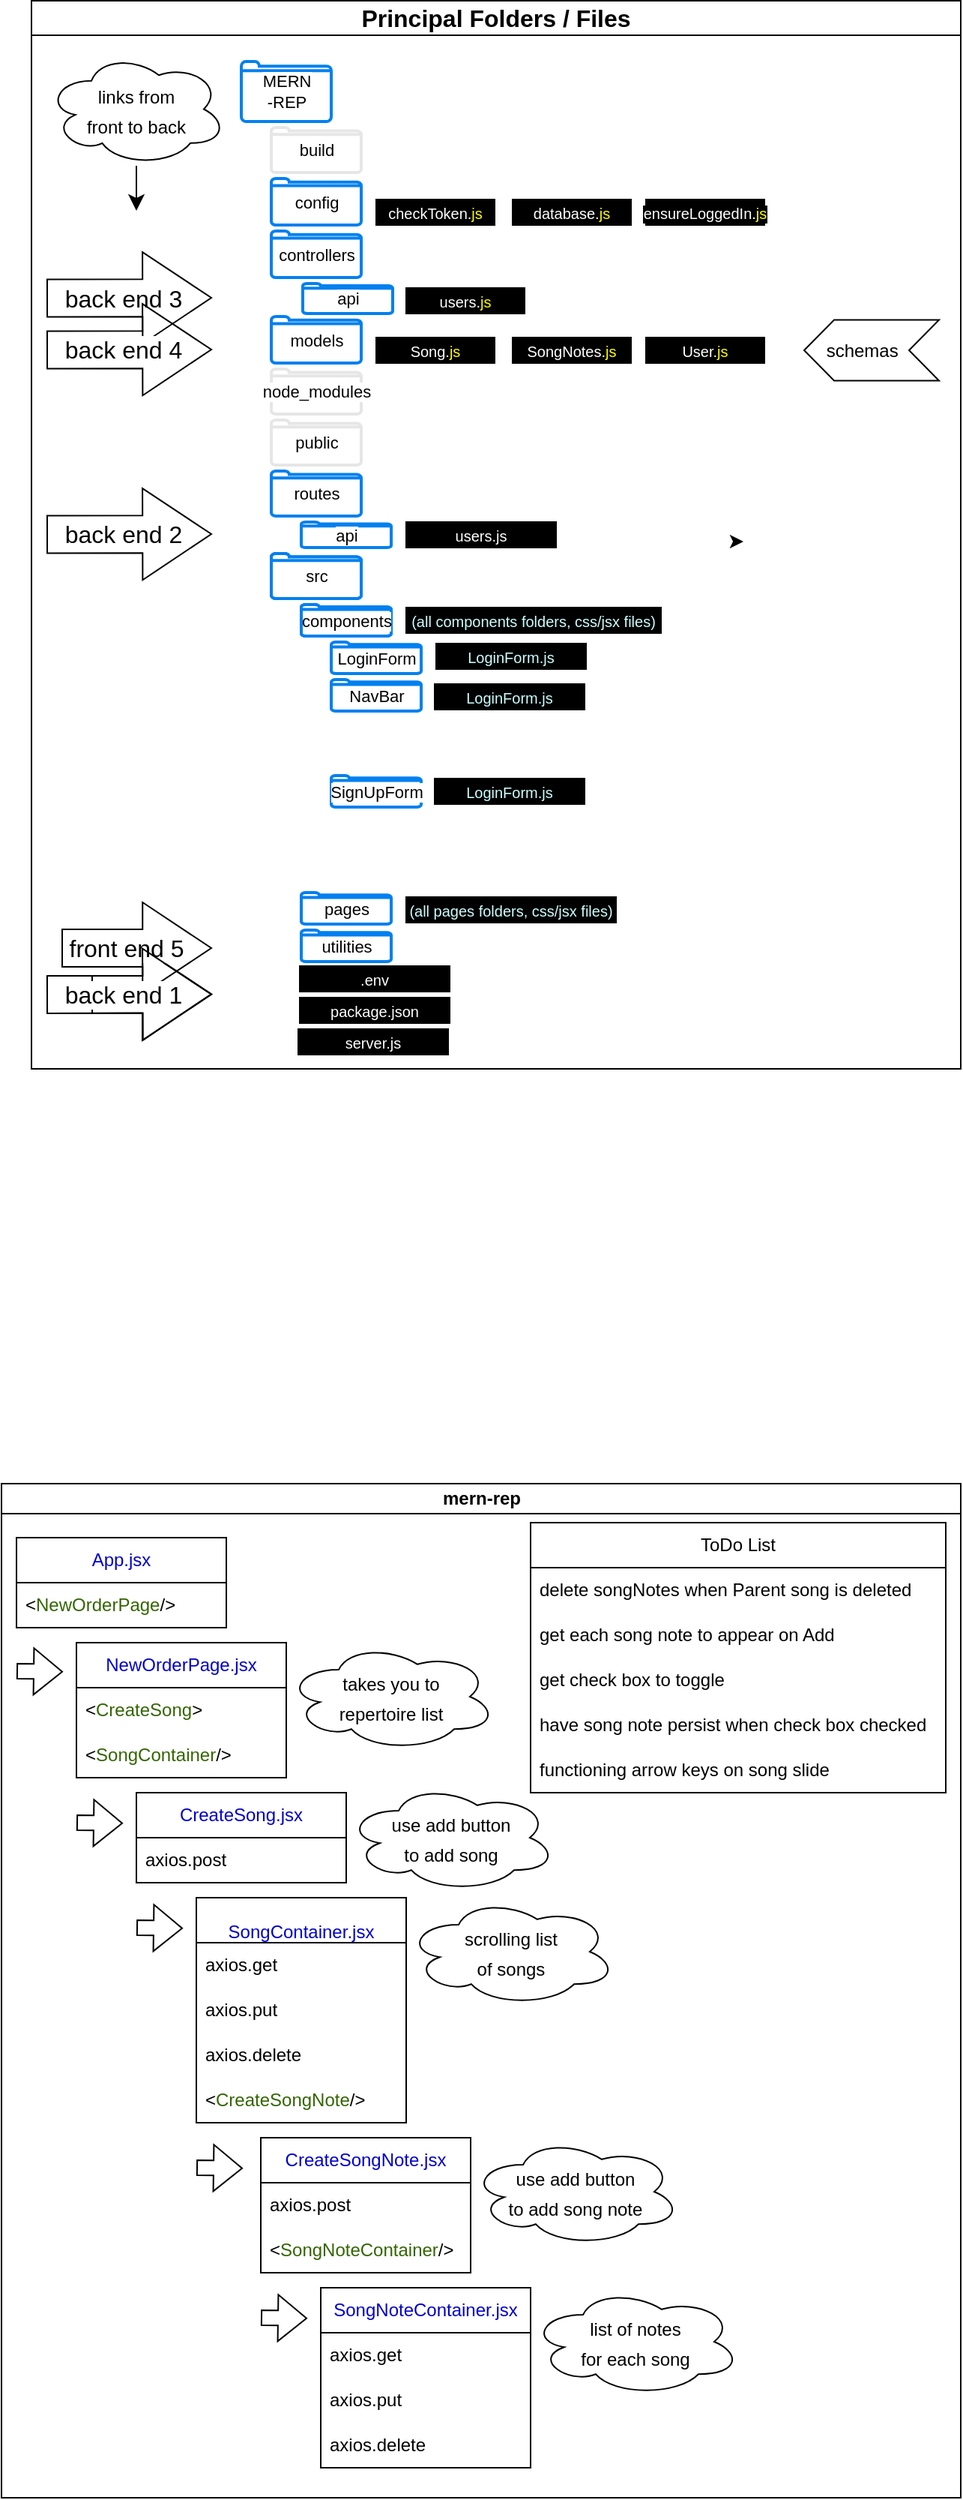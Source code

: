 <mxfile version="21.7.2" type="github">
  <diagram id="prtHgNgQTEPvFCAcTncT" name="Page-1">
    <mxGraphModel dx="1729" dy="1031" grid="1" gridSize="10" guides="1" tooltips="1" connect="1" arrows="1" fold="1" page="1" pageScale="1" pageWidth="827" pageHeight="1169" math="0" shadow="0">
      <root>
        <mxCell id="0" />
        <mxCell id="1" parent="0" />
        <mxCell id="ZUA0W-4StkhMuRzMiBck-1" value="config&lt;br style=&quot;font-size: 11px;&quot;&gt;" style="html=1;verticalLabelPosition=middle;align=center;labelBackgroundColor=#ffffff;verticalAlign=middle;strokeWidth=2;strokeColor=#0080F0;shadow=0;dashed=0;shape=mxgraph.ios7.icons.folder;labelPosition=center;fontSize=11;" parent="1" vertex="1">
          <mxGeometry x="-640" y="130" width="60" height="31" as="geometry" />
        </mxCell>
        <mxCell id="ZUA0W-4StkhMuRzMiBck-7" value="build" style="html=1;verticalLabelPosition=middle;align=center;labelBackgroundColor=#ffffff;verticalAlign=middle;strokeWidth=2;strokeColor=#E6E6E6;shadow=0;dashed=0;shape=mxgraph.ios7.icons.folder;labelPosition=center;labelBorderColor=none;fontSize=11;" parent="1" vertex="1">
          <mxGeometry x="-640" y="96" width="60" height="30" as="geometry" />
        </mxCell>
        <mxCell id="ZUA0W-4StkhMuRzMiBck-10" value="public" style="html=1;verticalLabelPosition=middle;align=center;labelBackgroundColor=#ffffff;verticalAlign=middle;strokeWidth=2;strokeColor=#E6E6E6;shadow=0;dashed=0;shape=mxgraph.ios7.icons.folder;labelPosition=center;fontSize=11;" parent="1" vertex="1">
          <mxGeometry x="-640" y="291" width="60" height="30" as="geometry" />
        </mxCell>
        <mxCell id="ZUA0W-4StkhMuRzMiBck-11" value="models" style="html=1;verticalLabelPosition=middle;align=center;labelBackgroundColor=#ffffff;verticalAlign=middle;strokeWidth=2;strokeColor=#0080F0;shadow=0;dashed=0;shape=mxgraph.ios7.icons.folder;labelPosition=center;fontSize=11;" parent="1" vertex="1">
          <mxGeometry x="-640" y="222" width="60" height="31" as="geometry" />
        </mxCell>
        <mxCell id="ZUA0W-4StkhMuRzMiBck-13" value="MERN&lt;br&gt;-REP" style="html=1;verticalLabelPosition=middle;align=center;labelBackgroundColor=#ffffff;verticalAlign=middle;strokeWidth=2;strokeColor=#0080F0;shadow=0;dashed=0;shape=mxgraph.ios7.icons.folder;labelPosition=center;fontSize=11;" parent="1" vertex="1">
          <mxGeometry x="-660" y="52" width="60" height="40" as="geometry" />
        </mxCell>
        <mxCell id="ZUA0W-4StkhMuRzMiBck-6" value="node_modules" style="html=1;verticalLabelPosition=middle;align=center;labelBackgroundColor=#ffffff;verticalAlign=middle;strokeWidth=2;strokeColor=#E6E6E6;shadow=0;dashed=0;shape=mxgraph.ios7.icons.folder;labelPosition=center;fontSize=11;" parent="1" vertex="1">
          <mxGeometry x="-640" y="257" width="60" height="30" as="geometry" />
        </mxCell>
        <mxCell id="ZUA0W-4StkhMuRzMiBck-8" value="routes" style="html=1;verticalLabelPosition=middle;align=center;labelBackgroundColor=#ffffff;verticalAlign=middle;strokeWidth=2;strokeColor=#0080F0;shadow=0;dashed=0;shape=mxgraph.ios7.icons.folder;labelPosition=center;fontSize=11;" parent="1" vertex="1">
          <mxGeometry x="-640" y="325" width="60" height="30" as="geometry" />
        </mxCell>
        <mxCell id="ZUA0W-4StkhMuRzMiBck-16" value="src" style="html=1;verticalLabelPosition=middle;align=center;labelBackgroundColor=#ffffff;verticalAlign=middle;strokeWidth=2;strokeColor=#0080F0;shadow=0;dashed=0;shape=mxgraph.ios7.icons.folder;labelPosition=center;fontSize=11;" parent="1" vertex="1">
          <mxGeometry x="-640" y="380" width="60" height="30" as="geometry" />
        </mxCell>
        <mxCell id="ZUA0W-4StkhMuRzMiBck-17" value="controllers" style="html=1;verticalLabelPosition=middle;align=center;labelBackgroundColor=#ffffff;verticalAlign=middle;strokeWidth=2;strokeColor=#0080F0;shadow=0;dashed=0;shape=mxgraph.ios7.icons.folder;labelPosition=center;fontSize=11;" parent="1" vertex="1">
          <mxGeometry x="-640" y="165" width="60" height="31" as="geometry" />
        </mxCell>
        <mxCell id="ZUA0W-4StkhMuRzMiBck-18" value="api" style="html=1;verticalLabelPosition=middle;align=center;labelBackgroundColor=#ffffff;verticalAlign=middle;strokeWidth=2;strokeColor=#0080F0;shadow=0;dashed=0;shape=mxgraph.ios7.icons.folder;labelPosition=center;fontSize=11;" parent="1" vertex="1">
          <mxGeometry x="-619" y="200" width="60" height="20" as="geometry" />
        </mxCell>
        <mxCell id="ZUA0W-4StkhMuRzMiBck-19" value="api" style="html=1;verticalLabelPosition=middle;align=center;labelBackgroundColor=#ffffff;verticalAlign=middle;strokeWidth=2;strokeColor=#0080F0;shadow=0;dashed=0;shape=mxgraph.ios7.icons.folder;labelPosition=center;fontSize=11;" parent="1" vertex="1">
          <mxGeometry x="-620" y="359" width="60" height="17" as="geometry" />
        </mxCell>
        <mxCell id="ZUA0W-4StkhMuRzMiBck-20" value="src" style="html=1;verticalLabelPosition=middle;align=center;labelBackgroundColor=#ffffff;verticalAlign=middle;strokeWidth=2;strokeColor=#0080F0;shadow=0;dashed=0;shape=mxgraph.ios7.icons.folder;labelPosition=center;fontSize=11;" parent="1" vertex="1">
          <mxGeometry x="-640" y="380" width="60" height="30" as="geometry" />
        </mxCell>
        <mxCell id="ZUA0W-4StkhMuRzMiBck-21" value="components" style="html=1;verticalLabelPosition=middle;align=center;labelBackgroundColor=#ffffff;verticalAlign=middle;strokeWidth=2;strokeColor=#0080F0;shadow=0;dashed=0;shape=mxgraph.ios7.icons.folder;labelPosition=center;fontSize=11;" parent="1" vertex="1">
          <mxGeometry x="-620" y="414" width="60" height="21" as="geometry" />
        </mxCell>
        <mxCell id="ZUA0W-4StkhMuRzMiBck-22" value="pages" style="html=1;verticalLabelPosition=middle;align=center;labelBackgroundColor=#ffffff;verticalAlign=middle;strokeWidth=2;strokeColor=#0080F0;shadow=0;dashed=0;shape=mxgraph.ios7.icons.folder;labelPosition=center;fontSize=11;" parent="1" vertex="1">
          <mxGeometry x="-620" y="606" width="60" height="21" as="geometry" />
        </mxCell>
        <mxCell id="ZUA0W-4StkhMuRzMiBck-23" value="utilities" style="html=1;verticalLabelPosition=middle;align=center;labelBackgroundColor=#ffffff;verticalAlign=middle;strokeWidth=2;strokeColor=#0080F0;shadow=0;dashed=0;shape=mxgraph.ios7.icons.folder;labelPosition=center;fontSize=11;" parent="1" vertex="1">
          <mxGeometry x="-620" y="631" width="60" height="21" as="geometry" />
        </mxCell>
        <mxCell id="ZUA0W-4StkhMuRzMiBck-30" value="checkToken.&lt;font color=&quot;#ffff00&quot;&gt;js&lt;/font&gt;" style="rounded=0;whiteSpace=wrap;html=1;fontSize=10;fontColor=#FFFFFF;labelBackgroundColor=#000000;fillColor=#000000;" parent="1" vertex="1">
          <mxGeometry x="-570" y="144" width="79" height="17" as="geometry" />
        </mxCell>
        <mxCell id="ZUA0W-4StkhMuRzMiBck-33" value="checkToken.&lt;font color=&quot;#ffff00&quot;&gt;js&lt;/font&gt;" style="rounded=0;whiteSpace=wrap;html=1;fontSize=10;fontColor=#FFFFFF;labelBackgroundColor=#000000;fillColor=#000000;" parent="1" vertex="1">
          <mxGeometry x="-570" y="144" width="79" height="17" as="geometry" />
        </mxCell>
        <mxCell id="ZUA0W-4StkhMuRzMiBck-34" value="Song.&lt;font color=&quot;#ffff00&quot;&gt;js&lt;/font&gt;" style="rounded=0;whiteSpace=wrap;html=1;fontSize=10;fontColor=#FFFFFF;labelBackgroundColor=#000000;fillColor=#000000;" parent="1" vertex="1">
          <mxGeometry x="-570" y="236" width="79" height="17" as="geometry" />
        </mxCell>
        <mxCell id="ZUA0W-4StkhMuRzMiBck-35" value="ensureLoggedIn.&lt;font color=&quot;#ffff00&quot;&gt;js&lt;/font&gt;" style="rounded=0;whiteSpace=wrap;html=1;fontSize=10;fontColor=#FFFFFF;labelBackgroundColor=#000000;fillColor=#000000;" parent="1" vertex="1">
          <mxGeometry x="-390" y="144" width="79" height="17" as="geometry" />
        </mxCell>
        <mxCell id="ZUA0W-4StkhMuRzMiBck-36" value="database.&lt;font color=&quot;#ffff00&quot;&gt;js&lt;/font&gt;" style="rounded=0;whiteSpace=wrap;html=1;fontSize=10;fontColor=#FFFFFF;labelBackgroundColor=#000000;fillColor=#000000;" parent="1" vertex="1">
          <mxGeometry x="-479" y="144" width="79" height="17" as="geometry" />
        </mxCell>
        <mxCell id="ZUA0W-4StkhMuRzMiBck-38" value="SongNotes.&lt;font color=&quot;#ffff00&quot;&gt;js&lt;/font&gt;" style="rounded=0;whiteSpace=wrap;html=1;fontSize=10;fontColor=#FFFFFF;labelBackgroundColor=#000000;fillColor=#000000;" parent="1" vertex="1">
          <mxGeometry x="-479" y="236" width="79" height="17" as="geometry" />
        </mxCell>
        <mxCell id="ZUA0W-4StkhMuRzMiBck-39" value="schemas&amp;nbsp; &amp;nbsp;&amp;nbsp;" style="shape=step;perimeter=stepPerimeter;whiteSpace=wrap;html=1;fixedSize=1;direction=west;" parent="1" vertex="1">
          <mxGeometry x="-284.5" y="224.25" width="90" height="40.5" as="geometry" />
        </mxCell>
        <mxCell id="ZUA0W-4StkhMuRzMiBck-40" value="users.&lt;font color=&quot;#ffff00&quot;&gt;js&lt;/font&gt;" style="rounded=0;whiteSpace=wrap;html=1;fontSize=10;fontColor=#FFFFFF;labelBackgroundColor=#000000;fillColor=#000000;" parent="1" vertex="1">
          <mxGeometry x="-550" y="203" width="79" height="17" as="geometry" />
        </mxCell>
        <mxCell id="bgRoYJ5HiotTTFX9SD88-1" value="src" style="html=1;verticalLabelPosition=middle;align=center;labelBackgroundColor=#ffffff;verticalAlign=middle;strokeWidth=2;strokeColor=#0080F0;shadow=0;dashed=0;shape=mxgraph.ios7.icons.folder;labelPosition=center;fontSize=11;" parent="1" vertex="1">
          <mxGeometry x="-640" y="380" width="60" height="30" as="geometry" />
        </mxCell>
        <mxCell id="bgRoYJ5HiotTTFX9SD88-5" value="User.&lt;font color=&quot;#ffff00&quot;&gt;js&lt;/font&gt;" style="rounded=0;whiteSpace=wrap;html=1;fontSize=10;fontColor=#FFFFFF;labelBackgroundColor=#000000;fillColor=#000000;" parent="1" vertex="1">
          <mxGeometry x="-390" y="236" width="79" height="17" as="geometry" />
        </mxCell>
        <mxCell id="bgRoYJ5HiotTTFX9SD88-13" style="edgeStyle=orthogonalEdgeStyle;rounded=0;orthogonalLoop=1;jettySize=auto;html=1;exitX=1;exitY=1;exitDx=0;exitDy=0;" parent="1" edge="1">
          <mxGeometry relative="1" as="geometry">
            <mxPoint x="-331.0" y="372" as="sourcePoint" />
            <mxPoint x="-325.0" y="372" as="targetPoint" />
          </mxGeometry>
        </mxCell>
        <mxCell id="bgRoYJ5HiotTTFX9SD88-26" value="(all components folders, css/jsx files)" style="rounded=0;whiteSpace=wrap;html=1;fontSize=10;fontColor=#CCFFFF;labelBackgroundColor=#000000;fillColor=#000000;" parent="1" vertex="1">
          <mxGeometry x="-550" y="416" width="170" height="17" as="geometry" />
        </mxCell>
        <mxCell id="DboayZRuPOaU90iK0Edl-110" value="components" style="html=1;verticalLabelPosition=middle;align=center;labelBackgroundColor=#ffffff;verticalAlign=middle;strokeWidth=2;strokeColor=#0080F0;shadow=0;dashed=0;shape=mxgraph.ios7.icons.folder;labelPosition=center;fontSize=11;" parent="1" vertex="1">
          <mxGeometry x="-620" y="414" width="60" height="21" as="geometry" />
        </mxCell>
        <mxCell id="DboayZRuPOaU90iK0Edl-111" value="LoginForm" style="html=1;verticalLabelPosition=middle;align=center;labelBackgroundColor=#ffffff;verticalAlign=middle;strokeWidth=2;strokeColor=#0080F0;shadow=0;dashed=0;shape=mxgraph.ios7.icons.folder;labelPosition=center;fontSize=11;" parent="1" vertex="1">
          <mxGeometry x="-600" y="439" width="60" height="21" as="geometry" />
        </mxCell>
        <mxCell id="m-XJX8wN_ZkhcIlFgh_v-2" value="&lt;font color=&quot;#ffffff&quot;&gt;package.json&lt;/font&gt;" style="rounded=0;whiteSpace=wrap;html=1;fontSize=10;fontColor=#CCFFFF;labelBackgroundColor=#000000;fillColor=#000000;" vertex="1" parent="1">
          <mxGeometry x="-621" y="676" width="100" height="17" as="geometry" />
        </mxCell>
        <mxCell id="m-XJX8wN_ZkhcIlFgh_v-4" value="" style="shape=flexArrow;endArrow=classic;html=1;rounded=0;fontSize=12;startSize=8;endSize=14.96;curved=1;endWidth=35;width=25;" edge="1" parent="1">
          <mxGeometry width="50" height="50" relative="1" as="geometry">
            <mxPoint x="-760" y="674" as="sourcePoint" />
            <mxPoint x="-679.5" y="673.75" as="targetPoint" />
            <Array as="points" />
          </mxGeometry>
        </mxCell>
        <mxCell id="m-XJX8wN_ZkhcIlFgh_v-5" value="1" style="edgeLabel;html=1;align=center;verticalAlign=middle;resizable=0;points=[];fontSize=16;" vertex="1" connectable="0" parent="m-XJX8wN_ZkhcIlFgh_v-4">
          <mxGeometry x="0.261" y="3" relative="1" as="geometry">
            <mxPoint x="-1" y="3" as="offset" />
          </mxGeometry>
        </mxCell>
        <mxCell id="m-XJX8wN_ZkhcIlFgh_v-6" value="&lt;font color=&quot;#ffffff&quot;&gt;users.js&lt;/font&gt;" style="rounded=0;whiteSpace=wrap;html=1;fontSize=10;fontColor=#CCFFFF;labelBackgroundColor=#000000;fillColor=#000000;" vertex="1" parent="1">
          <mxGeometry x="-550" y="359" width="100" height="17" as="geometry" />
        </mxCell>
        <mxCell id="m-XJX8wN_ZkhcIlFgh_v-7" value="" style="shape=flexArrow;endArrow=classic;html=1;rounded=0;fontSize=12;startSize=8;endSize=14.96;curved=1;endWidth=35;width=25;" edge="1" parent="1">
          <mxGeometry width="50" height="50" relative="1" as="geometry">
            <mxPoint x="-790" y="674" as="sourcePoint" />
            <mxPoint x="-679.5" y="673.75" as="targetPoint" />
            <Array as="points" />
          </mxGeometry>
        </mxCell>
        <mxCell id="m-XJX8wN_ZkhcIlFgh_v-8" value="back end 1" style="edgeLabel;html=1;align=center;verticalAlign=middle;resizable=0;points=[];fontSize=16;" vertex="1" connectable="0" parent="m-XJX8wN_ZkhcIlFgh_v-7">
          <mxGeometry x="0.261" y="3" relative="1" as="geometry">
            <mxPoint x="-19" y="3" as="offset" />
          </mxGeometry>
        </mxCell>
        <mxCell id="m-XJX8wN_ZkhcIlFgh_v-15" value="" style="shape=flexArrow;endArrow=classic;html=1;rounded=0;fontSize=12;startSize=8;endSize=14.96;curved=1;endWidth=35;width=25;" edge="1" parent="1">
          <mxGeometry width="50" height="50" relative="1" as="geometry">
            <mxPoint x="-780" y="643" as="sourcePoint" />
            <mxPoint x="-679.5" y="643" as="targetPoint" />
            <Array as="points" />
          </mxGeometry>
        </mxCell>
        <mxCell id="m-XJX8wN_ZkhcIlFgh_v-16" value="front end 5" style="edgeLabel;html=1;align=center;verticalAlign=middle;resizable=0;points=[];fontSize=16;" vertex="1" connectable="0" parent="m-XJX8wN_ZkhcIlFgh_v-15">
          <mxGeometry x="0.261" y="3" relative="1" as="geometry">
            <mxPoint x="-21" y="3" as="offset" />
          </mxGeometry>
        </mxCell>
        <mxCell id="m-XJX8wN_ZkhcIlFgh_v-56" value="mern-rep" style="swimlane;html=1;startSize=20;horizontal=1;containerType=tree;glass=0;" vertex="1" parent="1">
          <mxGeometry x="-820" y="1000" width="640" height="676" as="geometry" />
        </mxCell>
        <mxCell id="m-XJX8wN_ZkhcIlFgh_v-57" value="&lt;font color=&quot;#0000cc&quot;&gt;CreateSongNote.jsx&lt;/font&gt;" style="swimlane;fontStyle=0;childLayout=stackLayout;horizontal=1;startSize=30;horizontalStack=0;resizeParent=1;resizeParentMax=0;resizeLast=0;collapsible=1;marginBottom=0;whiteSpace=wrap;html=1;" vertex="1" parent="m-XJX8wN_ZkhcIlFgh_v-56">
          <mxGeometry x="173" y="436" width="140" height="90" as="geometry" />
        </mxCell>
        <mxCell id="m-XJX8wN_ZkhcIlFgh_v-58" value="axios.post&amp;nbsp;" style="text;strokeColor=none;fillColor=none;align=left;verticalAlign=middle;spacingLeft=4;spacingRight=4;overflow=hidden;points=[[0,0.5],[1,0.5]];portConstraint=eastwest;rotatable=0;whiteSpace=wrap;html=1;" vertex="1" parent="m-XJX8wN_ZkhcIlFgh_v-57">
          <mxGeometry y="30" width="140" height="30" as="geometry" />
        </mxCell>
        <mxCell id="m-XJX8wN_ZkhcIlFgh_v-59" value="&amp;lt;&lt;font style=&quot;border-color: var(--border-color);&quot; color=&quot;#336600&quot;&gt;SongNoteContainer&lt;/font&gt;/&amp;gt;" style="text;strokeColor=none;fillColor=none;align=left;verticalAlign=middle;spacingLeft=4;spacingRight=4;overflow=hidden;points=[[0,0.5],[1,0.5]];portConstraint=eastwest;rotatable=0;whiteSpace=wrap;html=1;" vertex="1" parent="m-XJX8wN_ZkhcIlFgh_v-57">
          <mxGeometry y="60" width="140" height="30" as="geometry" />
        </mxCell>
        <mxCell id="m-XJX8wN_ZkhcIlFgh_v-67" value="&lt;font color=&quot;#0000cc&quot;&gt;NewOrderPage.jsx&lt;/font&gt;" style="swimlane;fontStyle=0;childLayout=stackLayout;horizontal=1;startSize=30;horizontalStack=0;resizeParent=1;resizeParentMax=0;resizeLast=0;collapsible=1;marginBottom=0;whiteSpace=wrap;html=1;" vertex="1" parent="m-XJX8wN_ZkhcIlFgh_v-56">
          <mxGeometry x="50" y="106" width="140" height="90" as="geometry" />
        </mxCell>
        <mxCell id="m-XJX8wN_ZkhcIlFgh_v-68" value="&amp;lt;&lt;font style=&quot;border-color: var(--border-color);&quot; color=&quot;#336600&quot;&gt;CreateSong&lt;/font&gt;&amp;gt;" style="text;strokeColor=none;fillColor=none;align=left;verticalAlign=middle;spacingLeft=4;spacingRight=4;overflow=hidden;points=[[0,0.5],[1,0.5]];portConstraint=eastwest;rotatable=0;whiteSpace=wrap;html=1;" vertex="1" parent="m-XJX8wN_ZkhcIlFgh_v-67">
          <mxGeometry y="30" width="140" height="30" as="geometry" />
        </mxCell>
        <mxCell id="m-XJX8wN_ZkhcIlFgh_v-69" value="&amp;lt;&lt;font style=&quot;border-color: var(--border-color);&quot; color=&quot;#336600&quot;&gt;SongContainer&lt;/font&gt;/&amp;gt;" style="text;strokeColor=none;fillColor=none;align=left;verticalAlign=middle;spacingLeft=4;spacingRight=4;overflow=hidden;points=[[0,0.5],[1,0.5]];portConstraint=eastwest;rotatable=0;whiteSpace=wrap;html=1;" vertex="1" parent="m-XJX8wN_ZkhcIlFgh_v-67">
          <mxGeometry y="60" width="140" height="30" as="geometry" />
        </mxCell>
        <mxCell id="m-XJX8wN_ZkhcIlFgh_v-71" value="&lt;font color=&quot;#0000cc&quot;&gt;App.jsx&lt;/font&gt;" style="swimlane;fontStyle=0;childLayout=stackLayout;horizontal=1;startSize=30;horizontalStack=0;resizeParent=1;resizeParentMax=0;resizeLast=0;collapsible=1;marginBottom=0;whiteSpace=wrap;html=1;" vertex="1" parent="m-XJX8wN_ZkhcIlFgh_v-56">
          <mxGeometry x="10" y="36" width="140" height="60" as="geometry" />
        </mxCell>
        <mxCell id="m-XJX8wN_ZkhcIlFgh_v-72" value="&amp;lt;&lt;font style=&quot;border-color: var(--border-color);&quot; color=&quot;#336600&quot;&gt;NewOrderPage&lt;/font&gt;/&amp;gt;" style="text;strokeColor=none;fillColor=none;align=left;verticalAlign=middle;spacingLeft=4;spacingRight=4;overflow=hidden;points=[[0,0.5],[1,0.5]];portConstraint=eastwest;rotatable=0;whiteSpace=wrap;html=1;" vertex="1" parent="m-XJX8wN_ZkhcIlFgh_v-71">
          <mxGeometry y="30" width="140" height="30" as="geometry" />
        </mxCell>
        <mxCell id="m-XJX8wN_ZkhcIlFgh_v-74" value="" style="shape=flexArrow;endArrow=classic;html=1;rounded=0;" edge="1" parent="m-XJX8wN_ZkhcIlFgh_v-56">
          <mxGeometry width="50" height="50" relative="1" as="geometry">
            <mxPoint x="10" y="125" as="sourcePoint" />
            <mxPoint x="41" y="125.42" as="targetPoint" />
          </mxGeometry>
        </mxCell>
        <mxCell id="m-XJX8wN_ZkhcIlFgh_v-73" value="" style="shape=flexArrow;endArrow=classic;html=1;rounded=0;" edge="1" parent="m-XJX8wN_ZkhcIlFgh_v-56">
          <mxGeometry width="50" height="50" relative="1" as="geometry">
            <mxPoint x="50" y="226" as="sourcePoint" />
            <mxPoint x="81" y="226.42" as="targetPoint" />
          </mxGeometry>
        </mxCell>
        <mxCell id="m-XJX8wN_ZkhcIlFgh_v-65" value="&lt;font color=&quot;#0000cc&quot;&gt;CreateSong.jsx&lt;/font&gt;" style="swimlane;fontStyle=0;childLayout=stackLayout;horizontal=1;startSize=30;horizontalStack=0;resizeParent=1;resizeParentMax=0;resizeLast=0;collapsible=1;marginBottom=0;whiteSpace=wrap;html=1;" vertex="1" parent="m-XJX8wN_ZkhcIlFgh_v-56">
          <mxGeometry x="90" y="206" width="140" height="60" as="geometry" />
        </mxCell>
        <mxCell id="m-XJX8wN_ZkhcIlFgh_v-66" value="axios.post&amp;nbsp;" style="text;strokeColor=none;fillColor=none;align=left;verticalAlign=middle;spacingLeft=4;spacingRight=4;overflow=hidden;points=[[0,0.5],[1,0.5]];portConstraint=eastwest;rotatable=0;whiteSpace=wrap;html=1;" vertex="1" parent="m-XJX8wN_ZkhcIlFgh_v-65">
          <mxGeometry y="30" width="140" height="30" as="geometry" />
        </mxCell>
        <mxCell id="m-XJX8wN_ZkhcIlFgh_v-60" value="&lt;font color=&quot;#0000cc&quot;&gt;&lt;br&gt;SongContainer.jsx&lt;/font&gt;" style="swimlane;fontStyle=0;childLayout=stackLayout;horizontal=1;startSize=30;horizontalStack=0;resizeParent=1;resizeParentMax=0;resizeLast=0;collapsible=1;marginBottom=0;whiteSpace=wrap;html=1;" vertex="1" parent="m-XJX8wN_ZkhcIlFgh_v-56">
          <mxGeometry x="130" y="276" width="140" height="150" as="geometry" />
        </mxCell>
        <mxCell id="m-XJX8wN_ZkhcIlFgh_v-61" value="axios.get" style="text;strokeColor=none;fillColor=none;align=left;verticalAlign=middle;spacingLeft=4;spacingRight=4;overflow=hidden;points=[[0,0.5],[1,0.5]];portConstraint=eastwest;rotatable=0;whiteSpace=wrap;html=1;" vertex="1" parent="m-XJX8wN_ZkhcIlFgh_v-60">
          <mxGeometry y="30" width="140" height="30" as="geometry" />
        </mxCell>
        <mxCell id="m-XJX8wN_ZkhcIlFgh_v-62" value="axios.put" style="text;strokeColor=none;fillColor=none;align=left;verticalAlign=middle;spacingLeft=4;spacingRight=4;overflow=hidden;points=[[0,0.5],[1,0.5]];portConstraint=eastwest;rotatable=0;whiteSpace=wrap;html=1;" vertex="1" parent="m-XJX8wN_ZkhcIlFgh_v-60">
          <mxGeometry y="60" width="140" height="30" as="geometry" />
        </mxCell>
        <mxCell id="m-XJX8wN_ZkhcIlFgh_v-63" value="axios.delete" style="text;strokeColor=none;fillColor=none;align=left;verticalAlign=middle;spacingLeft=4;spacingRight=4;overflow=hidden;points=[[0,0.5],[1,0.5]];portConstraint=eastwest;rotatable=0;whiteSpace=wrap;html=1;" vertex="1" parent="m-XJX8wN_ZkhcIlFgh_v-60">
          <mxGeometry y="90" width="140" height="30" as="geometry" />
        </mxCell>
        <mxCell id="m-XJX8wN_ZkhcIlFgh_v-64" value="&amp;lt;&lt;font color=&quot;#336600&quot;&gt;CreateSongNote&lt;/font&gt;/&amp;gt;" style="text;strokeColor=none;fillColor=none;align=left;verticalAlign=middle;spacingLeft=4;spacingRight=4;overflow=hidden;points=[[0,0.5],[1,0.5]];portConstraint=eastwest;rotatable=0;whiteSpace=wrap;html=1;" vertex="1" parent="m-XJX8wN_ZkhcIlFgh_v-60">
          <mxGeometry y="120" width="140" height="30" as="geometry" />
        </mxCell>
        <mxCell id="m-XJX8wN_ZkhcIlFgh_v-77" value="" style="shape=flexArrow;endArrow=classic;html=1;rounded=0;" edge="1" parent="m-XJX8wN_ZkhcIlFgh_v-56">
          <mxGeometry width="50" height="50" relative="1" as="geometry">
            <mxPoint x="90" y="296" as="sourcePoint" />
            <mxPoint x="121" y="296.42" as="targetPoint" />
          </mxGeometry>
        </mxCell>
        <mxCell id="m-XJX8wN_ZkhcIlFgh_v-76" value="" style="shape=flexArrow;endArrow=classic;html=1;rounded=0;" edge="1" parent="m-XJX8wN_ZkhcIlFgh_v-56">
          <mxGeometry width="50" height="50" relative="1" as="geometry">
            <mxPoint x="130" y="456" as="sourcePoint" />
            <mxPoint x="161" y="456.42" as="targetPoint" />
          </mxGeometry>
        </mxCell>
        <mxCell id="m-XJX8wN_ZkhcIlFgh_v-82" value="&lt;font color=&quot;#0000cc&quot;&gt;SongNoteContainer.jsx&lt;/font&gt;" style="swimlane;fontStyle=0;childLayout=stackLayout;horizontal=1;startSize=30;horizontalStack=0;resizeParent=1;resizeParentMax=0;resizeLast=0;collapsible=1;marginBottom=0;whiteSpace=wrap;html=1;" vertex="1" parent="m-XJX8wN_ZkhcIlFgh_v-56">
          <mxGeometry x="213" y="536" width="140" height="120" as="geometry" />
        </mxCell>
        <mxCell id="m-XJX8wN_ZkhcIlFgh_v-83" value="axios.get" style="text;strokeColor=none;fillColor=none;align=left;verticalAlign=middle;spacingLeft=4;spacingRight=4;overflow=hidden;points=[[0,0.5],[1,0.5]];portConstraint=eastwest;rotatable=0;whiteSpace=wrap;html=1;" vertex="1" parent="m-XJX8wN_ZkhcIlFgh_v-82">
          <mxGeometry y="30" width="140" height="30" as="geometry" />
        </mxCell>
        <mxCell id="m-XJX8wN_ZkhcIlFgh_v-84" value="axios.put" style="text;strokeColor=none;fillColor=none;align=left;verticalAlign=middle;spacingLeft=4;spacingRight=4;overflow=hidden;points=[[0,0.5],[1,0.5]];portConstraint=eastwest;rotatable=0;whiteSpace=wrap;html=1;" vertex="1" parent="m-XJX8wN_ZkhcIlFgh_v-82">
          <mxGeometry y="60" width="140" height="30" as="geometry" />
        </mxCell>
        <mxCell id="m-XJX8wN_ZkhcIlFgh_v-85" value="axios.delete" style="text;strokeColor=none;fillColor=none;align=left;verticalAlign=middle;spacingLeft=4;spacingRight=4;overflow=hidden;points=[[0,0.5],[1,0.5]];portConstraint=eastwest;rotatable=0;whiteSpace=wrap;html=1;" vertex="1" parent="m-XJX8wN_ZkhcIlFgh_v-82">
          <mxGeometry y="90" width="140" height="30" as="geometry" />
        </mxCell>
        <mxCell id="m-XJX8wN_ZkhcIlFgh_v-75" value="" style="shape=flexArrow;endArrow=classic;html=1;rounded=0;" edge="1" parent="m-XJX8wN_ZkhcIlFgh_v-56">
          <mxGeometry width="50" height="50" relative="1" as="geometry">
            <mxPoint x="173" y="556" as="sourcePoint" />
            <mxPoint x="204" y="556.42" as="targetPoint" />
          </mxGeometry>
        </mxCell>
        <mxCell id="m-XJX8wN_ZkhcIlFgh_v-99" value="&lt;font style=&quot;font-size: 12px;&quot;&gt;use add button &lt;br&gt;to add song&lt;/font&gt;" style="ellipse;shape=cloud;whiteSpace=wrap;html=1;fontSize=16;" vertex="1" parent="m-XJX8wN_ZkhcIlFgh_v-56">
          <mxGeometry x="230" y="200" width="140" height="72" as="geometry" />
        </mxCell>
        <mxCell id="m-XJX8wN_ZkhcIlFgh_v-103" value="&lt;span style=&quot;font-size: 12px;&quot;&gt;list of notes &lt;br&gt;for each song&lt;/span&gt;" style="ellipse;shape=cloud;whiteSpace=wrap;html=1;fontSize=16;" vertex="1" parent="m-XJX8wN_ZkhcIlFgh_v-56">
          <mxGeometry x="353" y="536" width="140" height="72" as="geometry" />
        </mxCell>
        <mxCell id="m-XJX8wN_ZkhcIlFgh_v-102" value="&lt;font style=&quot;font-size: 12px;&quot;&gt;use add button &lt;br&gt;to add song note&lt;/font&gt;" style="ellipse;shape=cloud;whiteSpace=wrap;html=1;fontSize=16;" vertex="1" parent="m-XJX8wN_ZkhcIlFgh_v-56">
          <mxGeometry x="313" y="436" width="140" height="72" as="geometry" />
        </mxCell>
        <mxCell id="m-XJX8wN_ZkhcIlFgh_v-101" value="&lt;span style=&quot;font-size: 12px;&quot;&gt;scrolling list &lt;br&gt;of songs&lt;/span&gt;" style="ellipse;shape=cloud;whiteSpace=wrap;html=1;fontSize=16;" vertex="1" parent="m-XJX8wN_ZkhcIlFgh_v-56">
          <mxGeometry x="270" y="276" width="140" height="72" as="geometry" />
        </mxCell>
        <mxCell id="m-XJX8wN_ZkhcIlFgh_v-100" value="&lt;span style=&quot;font-size: 12px;&quot;&gt;takes you to &lt;br&gt;repertoire list&lt;/span&gt;" style="ellipse;shape=cloud;whiteSpace=wrap;html=1;fontSize=16;" vertex="1" parent="m-XJX8wN_ZkhcIlFgh_v-56">
          <mxGeometry x="190" y="106" width="140" height="72" as="geometry" />
        </mxCell>
        <mxCell id="m-XJX8wN_ZkhcIlFgh_v-78" value="ToDo List" style="swimlane;fontStyle=0;childLayout=stackLayout;horizontal=1;startSize=30;horizontalStack=0;resizeParent=1;resizeParentMax=0;resizeLast=0;collapsible=1;marginBottom=0;whiteSpace=wrap;html=1;" vertex="1" parent="m-XJX8wN_ZkhcIlFgh_v-56">
          <mxGeometry x="353" y="26" width="277" height="180" as="geometry" />
        </mxCell>
        <mxCell id="m-XJX8wN_ZkhcIlFgh_v-79" value="delete songNotes when Parent song is deleted" style="text;strokeColor=none;fillColor=none;align=left;verticalAlign=middle;spacingLeft=4;spacingRight=4;overflow=hidden;points=[[0,0.5],[1,0.5]];portConstraint=eastwest;rotatable=0;whiteSpace=wrap;html=1;" vertex="1" parent="m-XJX8wN_ZkhcIlFgh_v-78">
          <mxGeometry y="30" width="277" height="30" as="geometry" />
        </mxCell>
        <mxCell id="m-XJX8wN_ZkhcIlFgh_v-81" value="get each song note to appear on Add" style="text;strokeColor=none;fillColor=none;align=left;verticalAlign=middle;spacingLeft=4;spacingRight=4;overflow=hidden;points=[[0,0.5],[1,0.5]];portConstraint=eastwest;rotatable=0;whiteSpace=wrap;html=1;" vertex="1" parent="m-XJX8wN_ZkhcIlFgh_v-78">
          <mxGeometry y="60" width="277" height="30" as="geometry" />
        </mxCell>
        <mxCell id="m-XJX8wN_ZkhcIlFgh_v-86" value="get check box to toggle&amp;nbsp;" style="text;strokeColor=none;fillColor=none;align=left;verticalAlign=middle;spacingLeft=4;spacingRight=4;overflow=hidden;points=[[0,0.5],[1,0.5]];portConstraint=eastwest;rotatable=0;whiteSpace=wrap;html=1;" vertex="1" parent="m-XJX8wN_ZkhcIlFgh_v-78">
          <mxGeometry y="90" width="277" height="30" as="geometry" />
        </mxCell>
        <mxCell id="m-XJX8wN_ZkhcIlFgh_v-87" value="have song note persist when check box checked&amp;nbsp;" style="text;strokeColor=none;fillColor=none;align=left;verticalAlign=middle;spacingLeft=4;spacingRight=4;overflow=hidden;points=[[0,0.5],[1,0.5]];portConstraint=eastwest;rotatable=0;whiteSpace=wrap;html=1;" vertex="1" parent="m-XJX8wN_ZkhcIlFgh_v-78">
          <mxGeometry y="120" width="277" height="30" as="geometry" />
        </mxCell>
        <mxCell id="m-XJX8wN_ZkhcIlFgh_v-88" value="functioning arrow keys on song slide&amp;nbsp;" style="text;strokeColor=none;fillColor=none;align=left;verticalAlign=middle;spacingLeft=4;spacingRight=4;overflow=hidden;points=[[0,0.5],[1,0.5]];portConstraint=eastwest;rotatable=0;whiteSpace=wrap;html=1;" vertex="1" parent="m-XJX8wN_ZkhcIlFgh_v-78">
          <mxGeometry y="150" width="277" height="30" as="geometry" />
        </mxCell>
        <mxCell id="m-XJX8wN_ZkhcIlFgh_v-90" value="" style="shape=flexArrow;endArrow=classic;html=1;rounded=0;fontSize=12;startSize=8;endSize=14.96;curved=1;endWidth=35;width=25;" edge="1" parent="1">
          <mxGeometry width="50" height="50" relative="1" as="geometry">
            <mxPoint x="-790" y="674" as="sourcePoint" />
            <mxPoint x="-679.5" y="673.75" as="targetPoint" />
            <Array as="points" />
          </mxGeometry>
        </mxCell>
        <mxCell id="m-XJX8wN_ZkhcIlFgh_v-91" value="back end 1" style="edgeLabel;html=1;align=center;verticalAlign=middle;resizable=0;points=[];fontSize=16;" vertex="1" connectable="0" parent="m-XJX8wN_ZkhcIlFgh_v-90">
          <mxGeometry x="0.261" y="3" relative="1" as="geometry">
            <mxPoint x="-19" y="3" as="offset" />
          </mxGeometry>
        </mxCell>
        <mxCell id="m-XJX8wN_ZkhcIlFgh_v-92" value="" style="shape=flexArrow;endArrow=classic;html=1;rounded=0;fontSize=12;startSize=8;endSize=14.96;curved=1;endWidth=35;width=25;" edge="1" parent="1">
          <mxGeometry width="50" height="50" relative="1" as="geometry">
            <mxPoint x="-790" y="209.75" as="sourcePoint" />
            <mxPoint x="-679.5" y="209.5" as="targetPoint" />
            <Array as="points" />
          </mxGeometry>
        </mxCell>
        <mxCell id="m-XJX8wN_ZkhcIlFgh_v-93" value="back end 3" style="edgeLabel;html=1;align=center;verticalAlign=middle;resizable=0;points=[];fontSize=16;" vertex="1" connectable="0" parent="m-XJX8wN_ZkhcIlFgh_v-92">
          <mxGeometry x="0.261" y="3" relative="1" as="geometry">
            <mxPoint x="-19" y="3" as="offset" />
          </mxGeometry>
        </mxCell>
        <mxCell id="m-XJX8wN_ZkhcIlFgh_v-94" value="" style="shape=flexArrow;endArrow=classic;html=1;rounded=0;fontSize=12;startSize=8;endSize=14.96;curved=1;endWidth=35;width=25;" edge="1" parent="1">
          <mxGeometry width="50" height="50" relative="1" as="geometry">
            <mxPoint x="-790" y="367.25" as="sourcePoint" />
            <mxPoint x="-679.5" y="367" as="targetPoint" />
            <Array as="points" />
          </mxGeometry>
        </mxCell>
        <mxCell id="m-XJX8wN_ZkhcIlFgh_v-95" value="back end 2" style="edgeLabel;html=1;align=center;verticalAlign=middle;resizable=0;points=[];fontSize=16;" vertex="1" connectable="0" parent="m-XJX8wN_ZkhcIlFgh_v-94">
          <mxGeometry x="0.261" y="3" relative="1" as="geometry">
            <mxPoint x="-19" y="3" as="offset" />
          </mxGeometry>
        </mxCell>
        <mxCell id="m-XJX8wN_ZkhcIlFgh_v-97" value="" style="shape=flexArrow;endArrow=classic;html=1;rounded=0;fontSize=12;startSize=8;endSize=14.96;curved=1;endWidth=35;width=25;" edge="1" parent="1">
          <mxGeometry width="50" height="50" relative="1" as="geometry">
            <mxPoint x="-790" y="244.25" as="sourcePoint" />
            <mxPoint x="-679.5" y="244" as="targetPoint" />
            <Array as="points" />
          </mxGeometry>
        </mxCell>
        <mxCell id="m-XJX8wN_ZkhcIlFgh_v-98" value="back end 4" style="edgeLabel;html=1;align=center;verticalAlign=middle;resizable=0;points=[];fontSize=16;" vertex="1" connectable="0" parent="m-XJX8wN_ZkhcIlFgh_v-97">
          <mxGeometry x="0.261" y="3" relative="1" as="geometry">
            <mxPoint x="-19" y="3" as="offset" />
          </mxGeometry>
        </mxCell>
        <mxCell id="m-XJX8wN_ZkhcIlFgh_v-105" value="&lt;font color=&quot;#ffffff&quot;&gt;server.js&lt;/font&gt;" style="rounded=0;whiteSpace=wrap;html=1;fontSize=10;fontColor=#CCFFFF;labelBackgroundColor=#000000;fillColor=#000000;" vertex="1" parent="1">
          <mxGeometry x="-622" y="697" width="100" height="17" as="geometry" />
        </mxCell>
        <mxCell id="m-XJX8wN_ZkhcIlFgh_v-106" value="&lt;font color=&quot;#ffffff&quot;&gt;.env&lt;/font&gt;" style="rounded=0;whiteSpace=wrap;html=1;fontSize=10;fontColor=#CCFFFF;labelBackgroundColor=#000000;fillColor=#000000;" vertex="1" parent="1">
          <mxGeometry x="-621" y="655" width="100" height="17" as="geometry" />
        </mxCell>
        <mxCell id="m-XJX8wN_ZkhcIlFgh_v-107" value="(all pages folders, css/jsx files)" style="rounded=0;whiteSpace=wrap;html=1;fontSize=10;fontColor=#CCFFFF;labelBackgroundColor=#000000;fillColor=#000000;" vertex="1" parent="1">
          <mxGeometry x="-550" y="609" width="140" height="17" as="geometry" />
        </mxCell>
        <mxCell id="m-XJX8wN_ZkhcIlFgh_v-108" value="Principal Folders / Files" style="swimlane;whiteSpace=wrap;html=1;fontSize=16;" vertex="1" parent="1">
          <mxGeometry x="-800" y="11.5" width="620" height="712" as="geometry" />
        </mxCell>
        <mxCell id="m-XJX8wN_ZkhcIlFgh_v-111" value="" style="edgeStyle=none;curved=1;rounded=0;orthogonalLoop=1;jettySize=auto;html=1;fontSize=12;startSize=8;endSize=8;" edge="1" parent="m-XJX8wN_ZkhcIlFgh_v-108" source="m-XJX8wN_ZkhcIlFgh_v-109">
          <mxGeometry relative="1" as="geometry">
            <mxPoint x="70" y="140" as="targetPoint" />
          </mxGeometry>
        </mxCell>
        <mxCell id="m-XJX8wN_ZkhcIlFgh_v-109" value="&lt;font style=&quot;font-size: 12px;&quot;&gt;links from&lt;br&gt;front to back&lt;/font&gt;" style="ellipse;shape=cloud;whiteSpace=wrap;html=1;fontSize=16;" vertex="1" parent="m-XJX8wN_ZkhcIlFgh_v-108">
          <mxGeometry x="10" y="34.5" width="120" height="75.5" as="geometry" />
        </mxCell>
        <mxCell id="bgRoYJ5HiotTTFX9SD88-34" value="LoginForm.js" style="rounded=0;whiteSpace=wrap;html=1;fontSize=10;fontColor=#CCFFFF;labelBackgroundColor=#000000;fillColor=#000000;" parent="m-XJX8wN_ZkhcIlFgh_v-108" vertex="1">
          <mxGeometry x="270" y="428.5" width="100" height="17" as="geometry" />
        </mxCell>
        <mxCell id="DboayZRuPOaU90iK0Edl-112" value="SignUpForm" style="html=1;verticalLabelPosition=middle;align=center;labelBackgroundColor=#ffffff;verticalAlign=middle;strokeWidth=2;strokeColor=#0080F0;shadow=0;dashed=0;shape=mxgraph.ios7.icons.folder;labelPosition=center;fontSize=11;" parent="m-XJX8wN_ZkhcIlFgh_v-108" vertex="1">
          <mxGeometry x="200" y="516.5" width="60" height="21" as="geometry" />
        </mxCell>
        <mxCell id="DboayZRuPOaU90iK0Edl-113" value="NavBar" style="html=1;verticalLabelPosition=middle;align=center;labelBackgroundColor=#ffffff;verticalAlign=middle;strokeWidth=2;strokeColor=#0080F0;shadow=0;dashed=0;shape=mxgraph.ios7.icons.folder;labelPosition=center;fontSize=11;" parent="m-XJX8wN_ZkhcIlFgh_v-108" vertex="1">
          <mxGeometry x="200" y="452.5" width="60" height="21" as="geometry" />
        </mxCell>
        <mxCell id="DboayZRuPOaU90iK0Edl-114" value="LoginForm.js" style="rounded=0;whiteSpace=wrap;html=1;fontSize=10;fontColor=#CCFFFF;labelBackgroundColor=#000000;fillColor=#000000;" parent="m-XJX8wN_ZkhcIlFgh_v-108" vertex="1">
          <mxGeometry x="269" y="455.5" width="100" height="17" as="geometry" />
        </mxCell>
        <mxCell id="DboayZRuPOaU90iK0Edl-115" value="LoginForm.js" style="rounded=0;whiteSpace=wrap;html=1;fontSize=10;fontColor=#CCFFFF;labelBackgroundColor=#000000;fillColor=#000000;" parent="m-XJX8wN_ZkhcIlFgh_v-108" vertex="1">
          <mxGeometry x="269" y="518.5" width="100" height="17" as="geometry" />
        </mxCell>
      </root>
    </mxGraphModel>
  </diagram>
</mxfile>
